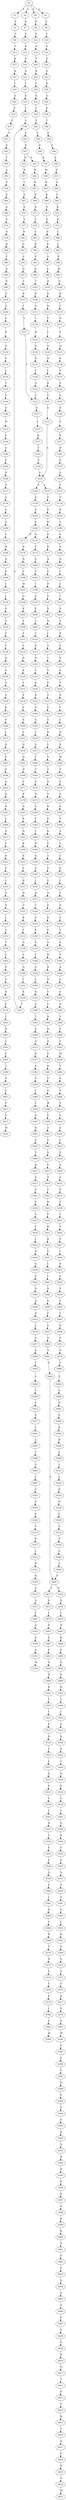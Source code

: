 strict digraph  {
	S0 -> S1 [ label = K ];
	S0 -> S2 [ label = A ];
	S0 -> S3 [ label = G ];
	S0 -> S4 [ label = N ];
	S1 -> S5 [ label = Y ];
	S2 -> S6 [ label = S ];
	S3 -> S7 [ label = R ];
	S4 -> S8 [ label = D ];
	S5 -> S9 [ label = T ];
	S6 -> S10 [ label = T ];
	S7 -> S11 [ label = Y ];
	S8 -> S12 [ label = E ];
	S9 -> S13 [ label = T ];
	S10 -> S14 [ label = S ];
	S11 -> S15 [ label = R ];
	S12 -> S16 [ label = Q ];
	S13 -> S17 [ label = K ];
	S14 -> S18 [ label = D ];
	S15 -> S19 [ label = A ];
	S16 -> S20 [ label = T ];
	S17 -> S21 [ label = K ];
	S18 -> S22 [ label = A ];
	S19 -> S23 [ label = Q ];
	S20 -> S24 [ label = K ];
	S21 -> S25 [ label = I ];
	S22 -> S26 [ label = Q ];
	S23 -> S27 [ label = I ];
	S24 -> S28 [ label = E ];
	S25 -> S29 [ label = E ];
	S26 -> S30 [ label = Q ];
	S27 -> S31 [ label = K ];
	S28 -> S32 [ label = E ];
	S29 -> S33 [ label = S ];
	S30 -> S34 [ label = S ];
	S31 -> S35 [ label = T ];
	S32 -> S36 [ label = L ];
	S33 -> S37 [ label = L ];
	S34 -> S38 [ label = T ];
	S35 -> S39 [ label = A ];
	S36 -> S40 [ label = E ];
	S37 -> S41 [ label = G ];
	S38 -> S42 [ label = Q ];
	S39 -> S43 [ label = A ];
	S40 -> S44 [ label = E ];
	S41 -> S45 [ label = G ];
	S42 -> S46 [ label = P ];
	S43 -> S47 [ label = K ];
	S44 -> S48 [ label = Q ];
	S45 -> S49 [ label = T ];
	S46 -> S50 [ label = E ];
	S47 -> S51 [ label = N ];
	S47 -> S52 [ label = D ];
	S48 -> S53 [ label = K ];
	S49 -> S54 [ label = A ];
	S50 -> S55 [ label = D ];
	S51 -> S56 [ label = K ];
	S52 -> S57 [ label = K ];
	S53 -> S58 [ label = M ];
	S54 -> S59 [ label = P ];
	S55 -> S60 [ label = A ];
	S56 -> S61 [ label = K ];
	S57 -> S62 [ label = T ];
	S58 -> S63 [ label = K ];
	S59 -> S64 [ label = A ];
	S60 -> S65 [ label = L ];
	S61 -> S66 [ label = N ];
	S62 -> S67 [ label = A ];
	S63 -> S68 [ label = K ];
	S64 -> S69 [ label = A ];
	S65 -> S70 [ label = K ];
	S66 -> S71 [ label = K ];
	S67 -> S72 [ label = K ];
	S68 -> S73 [ label = V ];
	S69 -> S74 [ label = A ];
	S70 -> S75 [ label = H ];
	S71 -> S76 [ label = V ];
	S72 -> S77 [ label = T ];
	S73 -> S78 [ label = E ];
	S74 -> S79 [ label = D ];
	S75 -> S80 [ label = L ];
	S76 -> S81 [ label = A ];
	S77 -> S82 [ label = R ];
	S78 -> S83 [ label = E ];
	S79 -> S84 [ label = K ];
	S80 -> S85 [ label = I ];
	S81 -> S86 [ label = R ];
	S82 -> S87 [ label = G ];
	S83 -> S88 [ label = R ];
	S84 -> S89 [ label = F ];
	S85 -> S90 [ label = K ];
	S86 -> S91 [ label = A ];
	S87 -> S92 [ label = A ];
	S88 -> S93 [ label = A ];
	S89 -> S94 [ label = A ];
	S90 -> S95 [ label = M ];
	S91 -> S96 [ label = Q ];
	S92 -> S97 [ label = H ];
	S93 -> S98 [ label = L ];
	S94 -> S99 [ label = N ];
	S95 -> S100 [ label = Q ];
	S96 -> S101 [ label = T ];
	S97 -> S102 [ label = G ];
	S98 -> S103 [ label = H ];
	S99 -> S104 [ label = S ];
	S100 -> S105 [ label = K ];
	S101 -> S106 [ label = R ];
	S102 -> S107 [ label = R ];
	S103 -> S108 [ label = G ];
	S104 -> S109 [ label = E ];
	S105 -> S110 [ label = T ];
	S106 -> S111 [ label = G ];
	S107 -> S112 [ label = Y ];
	S108 -> S113 [ label = R ];
	S109 -> S114 [ label = F ];
	S110 -> S115 [ label = N ];
	S111 -> S116 [ label = T ];
	S112 -> S117 [ label = A ];
	S113 -> S118 [ label = F ];
	S114 -> S119 [ label = R ];
	S115 -> S120 [ label = P ];
	S116 -> S121 [ label = H ];
	S117 -> S122 [ label = T ];
	S118 -> S123 [ label = L ];
	S119 -> S124 [ label = D ];
	S120 -> S125 [ label = Q ];
	S121 -> S126 [ label = G ];
	S122 -> S127 [ label = Q ];
	S123 -> S128 [ label = A ];
	S124 -> S129 [ label = E ];
	S125 -> S130 [ label = K ];
	S126 -> S131 [ label = R ];
	S127 -> S132 [ label = I ];
	S128 -> S133 [ label = Q ];
	S129 -> S134 [ label = L ];
	S130 -> S135 [ label = E ];
	S131 -> S136 [ label = Y ];
	S132 -> S137 [ label = K ];
	S133 -> S138 [ label = I ];
	S134 -> S139 [ label = T ];
	S135 -> S140 [ label = S ];
	S136 -> S141 [ label = A ];
	S137 -> S142 [ label = V ];
	S138 -> S143 [ label = K ];
	S139 -> S144 [ label = A ];
	S140 -> S145 [ label = A ];
	S141 -> S122 [ label = T ];
	S142 -> S146 [ label = A ];
	S143 -> S147 [ label = V ];
	S144 -> S148 [ label = A ];
	S145 -> S149 [ label = V ];
	S146 -> S150 [ label = A ];
	S147 -> S151 [ label = A ];
	S148 -> S152 [ label = W ];
	S149 -> S153 [ label = S ];
	S150 -> S154 [ label = V ];
	S150 -> S155 [ label = L ];
	S151 -> S150 [ label = A ];
	S152 -> S156 [ label = E ];
	S153 -> S157 [ label = K ];
	S154 -> S158 [ label = E ];
	S155 -> S159 [ label = E ];
	S156 -> S160 [ label = A ];
	S157 -> S161 [ label = R ];
	S158 -> S162 [ label = Y ];
	S159 -> S163 [ label = E ];
	S160 -> S164 [ label = P ];
	S161 -> S165 [ label = S ];
	S162 -> S166 [ label = E ];
	S163 -> S167 [ label = K ];
	S164 -> S168 [ label = D ];
	S165 -> S169 [ label = A ];
	S166 -> S170 [ label = N ];
	S166 -> S171 [ label = K ];
	S167 -> S172 [ label = E ];
	S168 -> S173 [ label = V ];
	S169 -> S174 [ label = F ];
	S170 -> S175 [ label = G ];
	S171 -> S176 [ label = D ];
	S172 -> S177 [ label = K ];
	S173 -> S178 [ label = G ];
	S174 -> S179 [ label = G ];
	S175 -> S180 [ label = S ];
	S176 -> S181 [ label = N ];
	S177 -> S182 [ label = N ];
	S178 -> S183 [ label = S ];
	S179 -> S184 [ label = R ];
	S180 -> S185 [ label = F ];
	S181 -> S186 [ label = F ];
	S182 -> S187 [ label = E ];
	S183 -> S188 [ label = E ];
	S184 -> S189 [ label = F ];
	S185 -> S190 [ label = I ];
	S186 -> S191 [ label = M ];
	S187 -> S192 [ label = D ];
	S188 -> S193 [ label = E ];
	S189 -> S194 [ label = S ];
	S190 -> S195 [ label = E ];
	S191 -> S196 [ label = Q ];
	S192 -> S197 [ label = P ];
	S193 -> S198 [ label = R ];
	S194 -> S199 [ label = A ];
	S195 -> S200 [ label = E ];
	S196 -> S201 [ label = K ];
	S197 -> S202 [ label = S ];
	S198 -> S203 [ label = Q ];
	S199 -> S204 [ label = Q ];
	S200 -> S205 [ label = T ];
	S201 -> S206 [ label = E ];
	S202 -> S207 [ label = D ];
	S203 -> S208 [ label = K ];
	S204 -> S209 [ label = I ];
	S205 -> S210 [ label = T ];
	S206 -> S211 [ label = E ];
	S207 -> S212 [ label = L ];
	S208 -> S213 [ label = L ];
	S209 -> S214 [ label = L ];
	S210 -> S215 [ label = K ];
	S211 -> S216 [ label = L ];
	S212 -> S217 [ label = A ];
	S213 -> S218 [ label = L ];
	S214 -> S219 [ label = T ];
	S215 -> S220 [ label = R ];
	S216 -> S221 [ label = D ];
	S217 -> S222 [ label = T ];
	S218 -> S223 [ label = S ];
	S219 -> S224 [ label = A ];
	S220 -> S225 [ label = Y ];
	S221 -> S226 [ label = K ];
	S222 -> S227 [ label = V ];
	S223 -> S228 [ label = S ];
	S224 -> S229 [ label = A ];
	S225 -> S230 [ label = K ];
	S226 -> S231 [ label = V ];
	S227 -> S232 [ label = P ];
	S228 -> S233 [ label = F ];
	S229 -> S234 [ label = K ];
	S230 -> S235 [ label = K ];
	S231 -> S236 [ label = P ];
	S232 -> S237 [ label = T ];
	S233 -> S238 [ label = Y ];
	S234 -> S239 [ label = E ];
	S235 -> S240 [ label = S ];
	S236 -> S241 [ label = E ];
	S237 -> S242 [ label = E ];
	S238 -> S243 [ label = H ];
	S239 -> S244 [ label = V ];
	S240 -> S245 [ label = A ];
	S241 -> S246 [ label = S ];
	S242 -> S247 [ label = V ];
	S243 -> S248 [ label = A ];
	S244 -> S249 [ label = E ];
	S245 -> S250 [ label = T ];
	S246 -> S251 [ label = E ];
	S247 -> S252 [ label = K ];
	S248 -> S253 [ label = A ];
	S249 -> S254 [ label = P ];
	S250 -> S255 [ label = G ];
	S251 -> S256 [ label = N ];
	S252 -> S257 [ label = E ];
	S253 -> S258 [ label = Y ];
	S254 -> S259 [ label = D ];
	S255 -> S260 [ label = F ];
	S256 -> S261 [ label = Q ];
	S257 -> S262 [ label = S ];
	S258 -> S263 [ label = K ];
	S259 -> S264 [ label = T ];
	S260 -> S265 [ label = Y ];
	S261 -> S266 [ label = N ];
	S262 -> S267 [ label = A ];
	S263 -> S268 [ label = P ];
	S264 -> S269 [ label = L ];
	S265 -> S270 [ label = S ];
	S266 -> S271 [ label = F ];
	S267 -> S272 [ label = Q ];
	S268 -> S273 [ label = I ];
	S269 -> S274 [ label = D ];
	S270 -> S275 [ label = D ];
	S271 -> S276 [ label = K ];
	S272 -> S277 [ label = S ];
	S273 -> S278 [ label = D ];
	S274 -> S279 [ label = P ];
	S275 -> S280 [ label = G ];
	S276 -> S281 [ label = N ];
	S277 -> S282 [ label = K ];
	S278 -> S283 [ label = E ];
	S279 -> S284 [ label = M ];
	S280 -> S285 [ label = Y ];
	S281 -> S286 [ label = R ];
	S282 -> S287 [ label = E ];
	S283 -> S288 [ label = P ];
	S284 -> S289 [ label = E ];
	S285 -> S290 [ label = I ];
	S286 -> S291 [ label = N ];
	S287 -> S292 [ label = K ];
	S288 -> S293 [ label = Q ];
	S289 -> S294 [ label = E ];
	S290 -> S295 [ label = R ];
	S291 -> S296 [ label = K ];
	S292 -> S297 [ label = E ];
	S293 -> S298 [ label = D ];
	S294 -> S299 [ label = E ];
	S295 -> S300 [ label = E ];
	S296 -> S301 [ label = R ];
	S297 -> S302 [ label = A ];
	S298 -> S303 [ label = R ];
	S299 -> S304 [ label = E ];
	S300 -> S305 [ label = E ];
	S301 -> S306 [ label = V ];
	S302 -> S307 [ label = P ];
	S303 -> S308 [ label = L ];
	S304 -> S309 [ label = E ];
	S305 -> S310 [ label = I ];
	S306 -> S311 [ label = R ];
	S307 -> S312 [ label = E ];
	S308 -> S313 [ label = V ];
	S309 -> S314 [ label = A ];
	S310 -> S315 [ label = D ];
	S311 -> S316 [ label = H ];
	S312 -> S317 [ label = Q ];
	S313 -> S318 [ label = E ];
	S314 -> S319 [ label = A ];
	S315 -> S320 [ label = T ];
	S316 -> S321 [ label = G ];
	S317 -> S322 [ label = E ];
	S318 -> S323 [ label = R ];
	S319 -> S324 [ label = T ];
	S320 -> S325 [ label = S ];
	S321 -> S326 [ label = R ];
	S322 -> S327 [ label = K ];
	S323 -> S328 [ label = V ];
	S324 -> S329 [ label = Q ];
	S325 -> S330 [ label = K ];
	S326 -> S331 [ label = Y ];
	S327 -> S332 [ label = F ];
	S328 -> S333 [ label = L ];
	S329 -> S334 [ label = I ];
	S330 -> S335 [ label = F ];
	S331 -> S336 [ label = Q ];
	S332 -> S337 [ label = A ];
	S333 -> S338 [ label = G ];
	S334 -> S339 [ label = T ];
	S335 -> S340 [ label = T ];
	S336 -> S341 [ label = A ];
	S337 -> S342 [ label = H ];
	S338 -> S343 [ label = N ];
	S339 -> S344 [ label = P ];
	S340 -> S345 [ label = S ];
	S341 -> S346 [ label = Q ];
	S342 -> S347 [ label = N ];
	S343 -> S348 [ label = L ];
	S344 -> S349 [ label = A ];
	S345 -> S350 [ label = L ];
	S346 -> S351 [ label = I ];
	S347 -> S352 [ label = N ];
	S348 -> S353 [ label = V ];
	S349 -> S354 [ label = V ];
	S350 -> S355 [ label = K ];
	S351 -> S356 [ label = K ];
	S352 -> S357 [ label = Y ];
	S353 -> S358 [ label = T ];
	S354 -> S359 [ label = E ];
	S355 -> S360 [ label = G ];
	S356 -> S361 [ label = T ];
	S357 -> S362 [ label = F ];
	S358 -> S363 [ label = G ];
	S359 -> S364 [ label = E ];
	S360 -> S365 [ label = T ];
	S361 -> S39 [ label = A ];
	S362 -> S366 [ label = R ];
	S363 -> S367 [ label = F ];
	S364 -> S368 [ label = A ];
	S365 -> S369 [ label = S ];
	S366 -> S370 [ label = D ];
	S367 -> S371 [ label = G ];
	S368 -> S372 [ label = G ];
	S369 -> S373 [ label = Q ];
	S370 -> S374 [ label = D ];
	S371 -> S375 [ label = R ];
	S372 -> S376 [ label = V ];
	S373 -> S377 [ label = R ];
	S374 -> S378 [ label = V ];
	S375 -> S379 [ label = P ];
	S376 -> S380 [ label = N ];
	S377 -> S381 [ label = E ];
	S378 -> S382 [ label = K ];
	S379 -> S383 [ label = I ];
	S380 -> S384 [ label = V ];
	S381 -> S385 [ label = T ];
	S382 -> S386 [ label = S ];
	S383 -> S387 [ label = R ];
	S384 -> S388 [ label = P ];
	S385 -> S389 [ label = L ];
	S386 -> S390 [ label = G ];
	S387 -> S391 [ label = L ];
	S388 -> S392 [ label = S ];
	S389 -> S393 [ label = L ];
	S390 -> S394 [ label = W ];
	S391 -> S395 [ label = S ];
	S392 -> S396 [ label = M ];
	S393 -> S397 [ label = Q ];
	S394 -> S398 [ label = E ];
	S395 -> S399 [ label = T ];
	S396 -> S400 [ label = V ];
	S397 -> S401 [ label = N ];
	S398 -> S402 [ label = A ];
	S399 -> S403 [ label = N ];
	S400 -> S404 [ label = E ];
	S401 -> S405 [ label = F ];
	S402 -> S406 [ label = P ];
	S403 -> S407 [ label = S ];
	S404 -> S408 [ label = E ];
	S405 -> S409 [ label = Y ];
	S406 -> S410 [ label = D ];
	S407 -> S411 [ label = F ];
	S408 -> S412 [ label = V ];
	S409 -> S413 [ label = H ];
	S410 -> S414 [ label = F ];
	S411 -> S415 [ label = S ];
	S412 -> S416 [ label = A ];
	S413 -> S417 [ label = S ];
	S414 -> S418 [ label = N ];
	S415 -> S419 [ label = M ];
	S416 -> S420 [ label = A ];
	S417 -> S421 [ label = G ];
	S418 -> S422 [ label = T ];
	S420 -> S423 [ label = L ];
	S421 -> S424 [ label = F ];
	S422 -> S425 [ label = K ];
	S423 -> S426 [ label = P ];
	S424 -> S427 [ label = A ];
	S425 -> S428 [ label = E ];
	S426 -> S429 [ label = A ];
	S427 -> S430 [ label = V ];
	S428 -> S431 [ label = R ];
	S429 -> S432 [ label = A ];
	S430 -> S433 [ label = I ];
	S431 -> S434 [ label = K ];
	S432 -> S435 [ label = D ];
	S433 -> S436 [ label = D ];
	S434 -> S437 [ label = E ];
	S435 -> S438 [ label = E ];
	S436 -> S439 [ label = A ];
	S437 -> S440 [ label = L ];
	S438 -> S441 [ label = L ];
	S439 -> S442 [ label = P ];
	S440 -> S443 [ label = L ];
	S441 -> S444 [ label = E ];
	S442 -> S445 [ label = Q ];
	S443 -> S446 [ label = D ];
	S444 -> S447 [ label = V ];
	S445 -> S448 [ label = Q ];
	S446 -> S449 [ label = E ];
	S447 -> S450 [ label = I ];
	S448 -> S451 [ label = R ];
	S449 -> S452 [ label = F ];
	S450 -> S453 [ label = R ];
	S451 -> S454 [ label = L ];
	S452 -> S455 [ label = Y ];
	S453 -> S456 [ label = E ];
	S454 -> S457 [ label = V ];
	S455 -> S458 [ label = A ];
	S456 -> S459 [ label = S ];
	S457 -> S460 [ label = E ];
	S458 -> S461 [ label = A ];
	S459 -> S462 [ label = V ];
	S460 -> S463 [ label = T ];
	S461 -> S464 [ label = A ];
	S462 -> S465 [ label = L ];
	S463 -> S466 [ label = A ];
	S464 -> S467 [ label = F ];
	S465 -> S468 [ label = N ];
	S466 -> S469 [ label = L ];
	S467 -> S470 [ label = N ];
	S467 -> S471 [ label = S ];
	S468 -> S472 [ label = G ];
	S469 -> S473 [ label = S ];
	S470 -> S474 [ label = P ];
	S471 -> S475 [ label = P ];
	S472 -> S476 [ label = D ];
	S473 -> S477 [ label = E ];
	S474 -> S478 [ label = I ];
	S475 -> S479 [ label = I ];
	S476 -> S480 [ label = A ];
	S477 -> S481 [ label = L ];
	S478 -> S482 [ label = N ];
	S479 -> S483 [ label = N ];
	S480 -> S484 [ label = F ];
	S481 -> S485 [ label = L ];
	S482 -> S486 [ label = K ];
	S483 -> S487 [ label = E ];
	S484 -> S488 [ label = G ];
	S485 -> S489 [ label = T ];
	S486 -> S490 [ label = P ];
	S487 -> S491 [ label = P ];
	S488 -> S492 [ label = Q ];
	S489 -> S493 [ label = S ];
	S490 -> S494 [ label = Q ];
	S491 -> S495 [ label = Q ];
	S492 -> S496 [ label = E ];
	S493 -> S497 [ label = F ];
	S494 -> S498 [ label = E ];
	S495 -> S499 [ label = Q ];
	S496 -> S500 [ label = R ];
	S497 -> S501 [ label = G ];
	S498 -> S502 [ label = R ];
	S499 -> S503 [ label = R ];
	S500 -> S504 [ label = R ];
	S501 -> S505 [ label = A ];
	S502 -> S506 [ label = L ];
	S503 -> S507 [ label = L ];
	S504 -> S508 [ label = E ];
	S505 -> S509 [ label = P ];
	S506 -> S510 [ label = I ];
	S507 -> S511 [ label = I ];
	S508 -> S512 [ label = L ];
	S509 -> S513 [ label = V ];
	S510 -> S514 [ label = E ];
	S511 -> S515 [ label = E ];
	S512 -> S516 [ label = L ];
	S513 -> S517 [ label = R ];
	S514 -> S518 [ label = R ];
	S515 -> S519 [ label = R ];
	S516 -> S520 [ label = R ];
	S517 -> S521 [ label = L ];
	S518 -> S522 [ label = S ];
	S519 -> S523 [ label = T ];
	S520 -> S524 [ label = N ];
	S521 -> S525 [ label = K ];
	S522 -> S526 [ label = L ];
	S523 -> S527 [ label = L ];
	S524 -> S528 [ label = F ];
	S525 -> S529 [ label = N ];
	S526 -> S530 [ label = N ];
	S527 -> S531 [ label = G ];
	S528 -> S532 [ label = Y ];
	S529 -> S533 [ label = A ];
	S530 -> S534 [ label = E ];
	S531 -> S535 [ label = E ];
	S532 -> S536 [ label = A ];
	S533 -> S537 [ label = A ];
	S534 -> S538 [ label = L ];
	S535 -> S539 [ label = L ];
	S536 -> S540 [ label = A ];
	S537 -> S541 [ label = F ];
	S538 -> S542 [ label = L ];
	S539 -> S543 [ label = L ];
	S540 -> S544 [ label = A ];
	S541 -> S545 [ label = Q ];
	S542 -> S546 [ label = Q ];
	S543 -> S547 [ label = N ];
	S544 -> S467 [ label = F ];
	S545 -> S548 [ label = V ];
	S546 -> S549 [ label = K ];
	S547 -> S550 [ label = G ];
	S548 -> S551 [ label = S ];
	S549 -> S552 [ label = F ];
	S550 -> S553 [ label = F ];
	S551 -> S554 [ label = M ];
	S552 -> S555 [ label = G ];
	S553 -> S556 [ label = G ];
	S555 -> S557 [ label = S ];
	S556 -> S558 [ label = Q ];
	S557 -> S559 [ label = P ];
	S558 -> S560 [ label = P ];
	S559 -> S561 [ label = V ];
	S560 -> S562 [ label = I ];
	S561 -> S563 [ label = Q ];
	S562 -> S564 [ label = R ];
	S563 -> S565 [ label = L ];
	S564 -> S566 [ label = Y ];
	S565 -> S567 [ label = K ];
	S566 -> S568 [ label = H ];
	S567 -> S569 [ label = V ];
	S568 -> S570 [ label = T ];
	S569 -> S571 [ label = A ];
	S570 -> S572 [ label = N ];
	S571 -> S573 [ label = G ];
	S572 -> S574 [ label = S ];
	S573 -> S575 [ label = Y ];
	S574 -> S576 [ label = F ];
	S575 -> S577 [ label = R ];
	S576 -> S578 [ label = P ];
	S577 -> S579 [ label = V ];
	S578 -> S580 [ label = I ];
	S579 -> S581 [ label = S ];
	S580 -> S582 [ label = S ];
	S581 -> S583 [ label = M ];
	S582 -> S584 [ label = M ];
	S583 -> S585 [ label = E ];
	S585 -> S586 [ label = E ];
	S586 -> S587 [ label = Y ];
	S587 -> S588 [ label = D ];
	S588 -> S589 [ label = V ];
	S589 -> S590 [ label = S ];
	S590 -> S591 [ label = A ];
	S591 -> S592 [ label = R ];
	S592 -> S593 [ label = S ];
	S593 -> S594 [ label = R ];
	S594 -> S595 [ label = R ];
	S595 -> S596 [ label = R ];
	S596 -> S597 [ label = R ];
	S597 -> S598 [ label = R ];
	S598 -> S599 [ label = K ];
	S599 -> S600 [ label = K ];
	S600 -> S601 [ label = R ];
	S601 -> S602 [ label = R ];
	S602 -> S603 [ label = E ];
	S603 -> S604 [ label = Q ];
	S604 -> S605 [ label = A ];
	S605 -> S606 [ label = V ];
	S606 -> S607 [ label = P ];
	S607 -> S608 [ label = V ];
	S608 -> S609 [ label = D ];
	S609 -> S610 [ label = R ];
	S610 -> S611 [ label = N ];
	S611 -> S612 [ label = T ];
	S612 -> S613 [ label = E ];
	S613 -> S614 [ label = V ];
	S614 -> S615 [ label = K ];
	S615 -> S616 [ label = T ];
	S616 -> S617 [ label = Q ];
	S617 -> S618 [ label = E ];
	S618 -> S619 [ label = N ];
	S619 -> S620 [ label = A ];
	S620 -> S621 [ label = M ];
}
